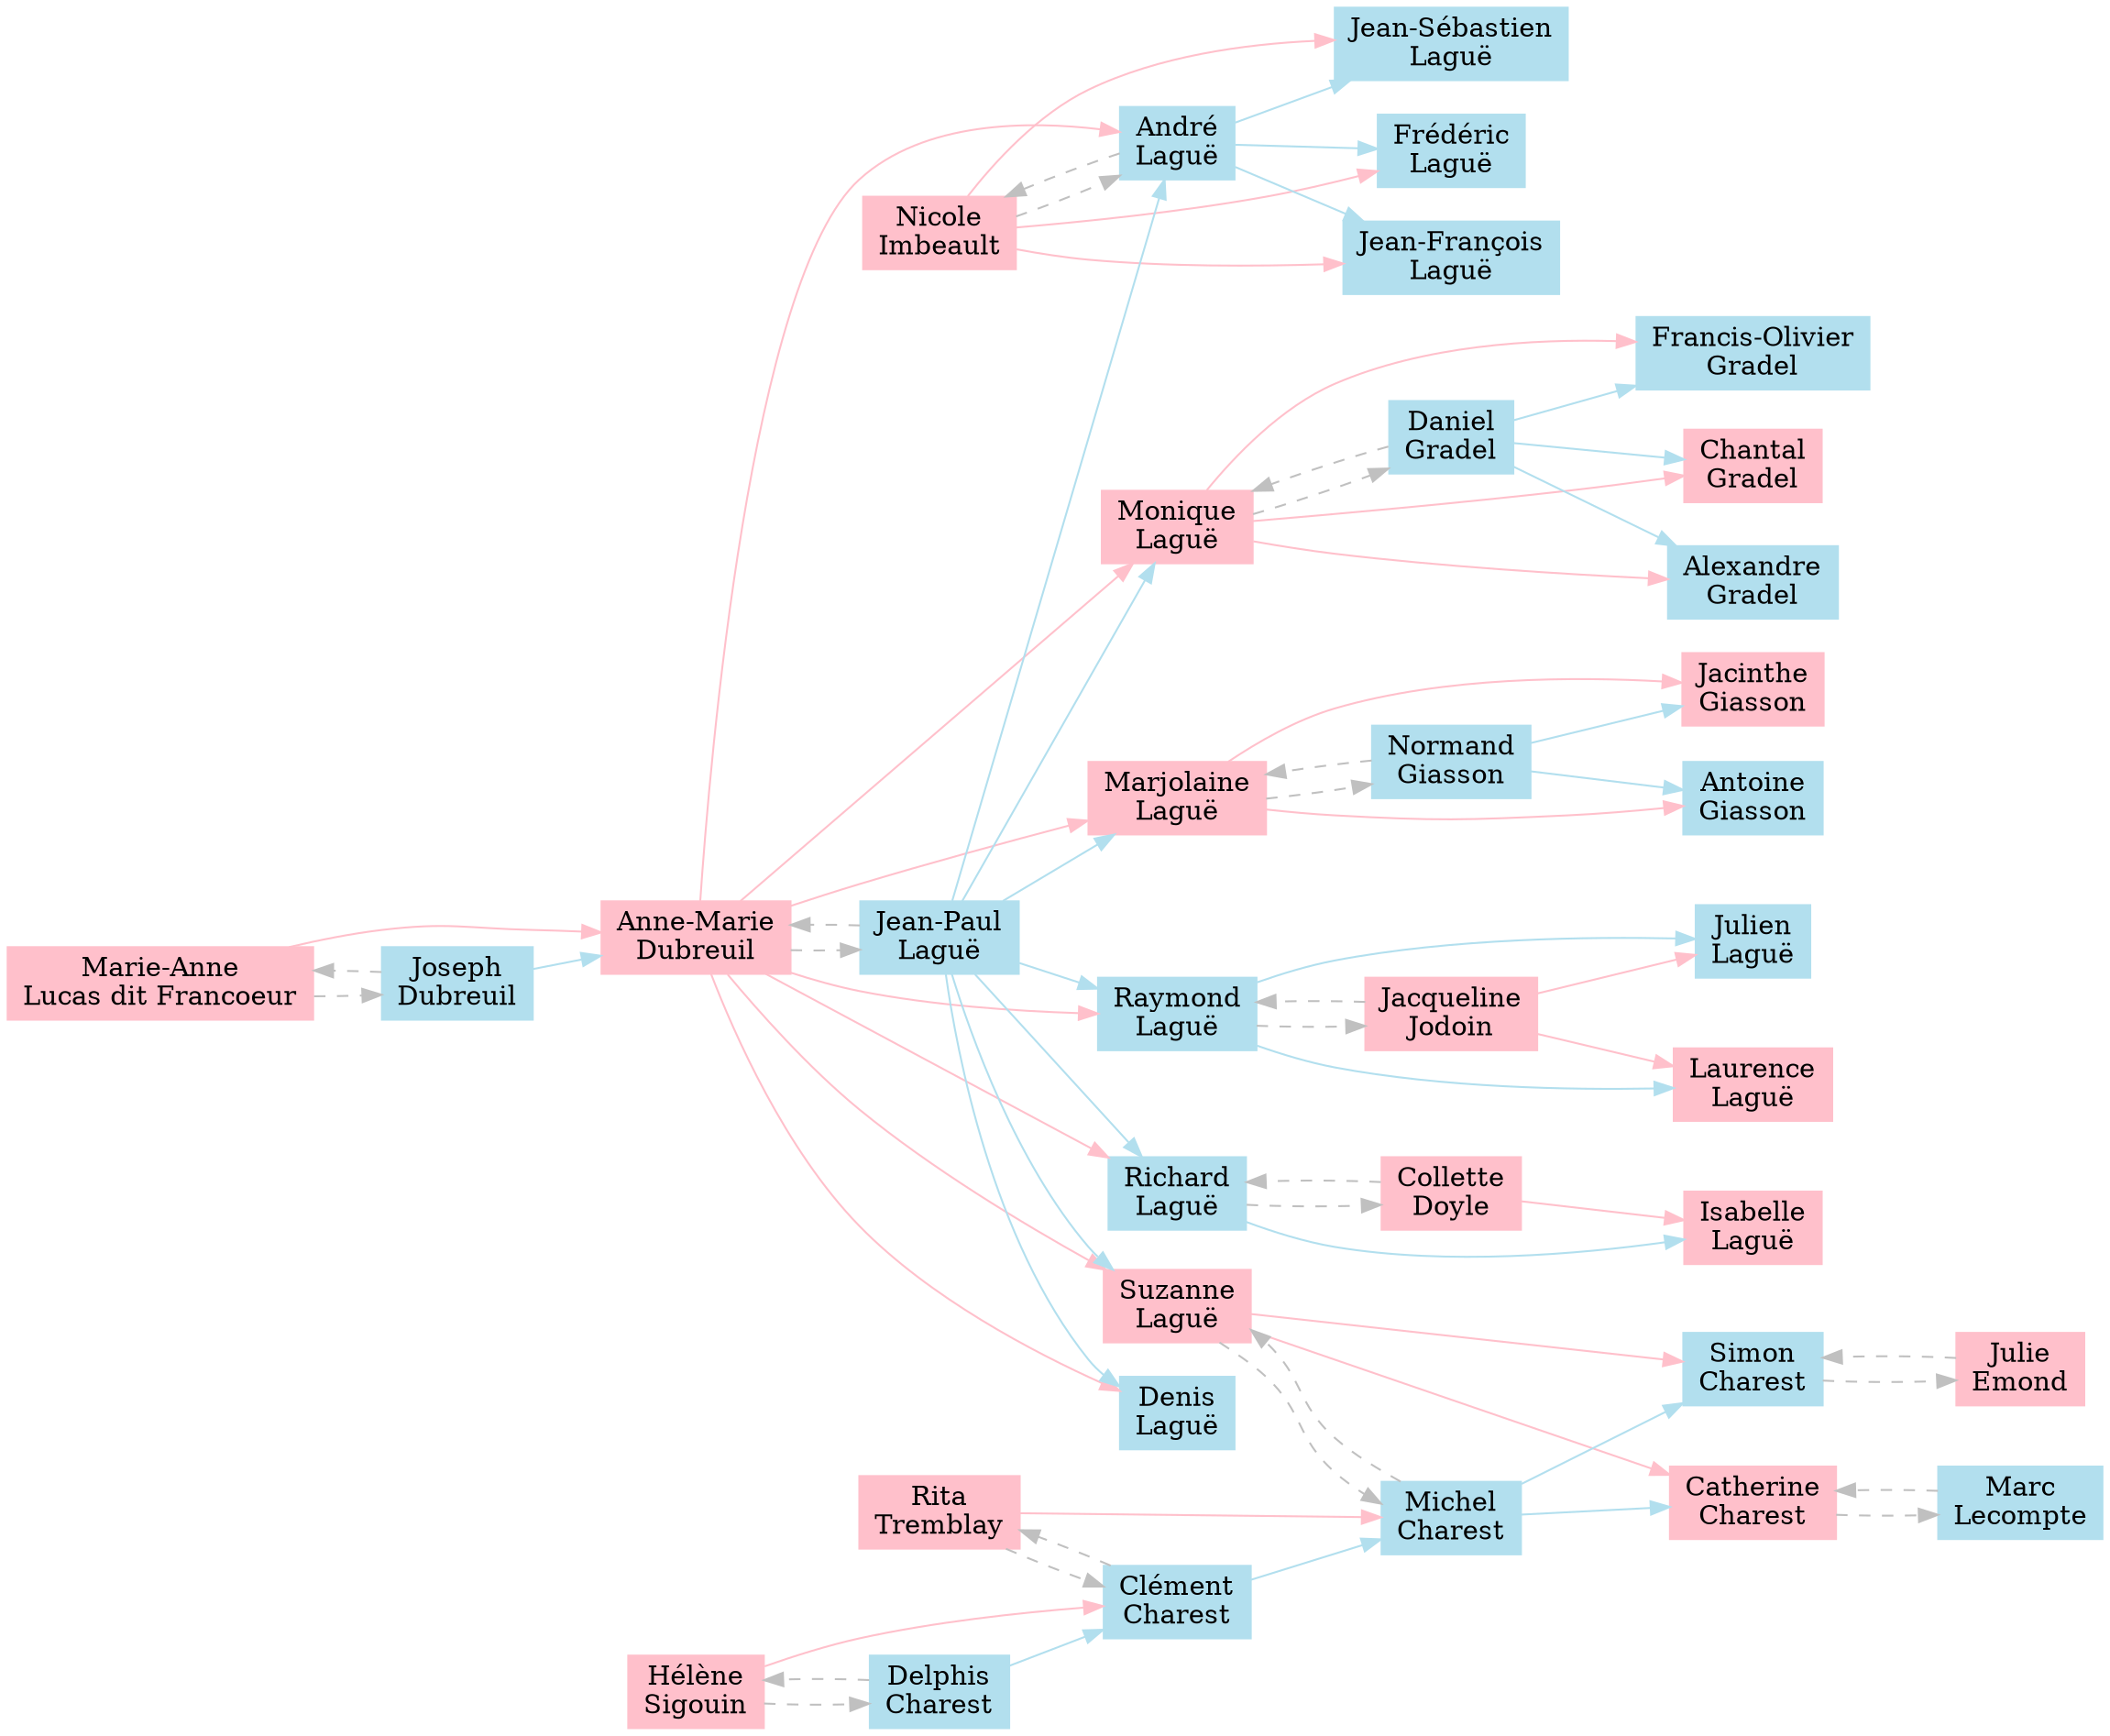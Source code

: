 digraph Genealopy {
	rankdir=LR
	I612 [label="Jean-Sébastien
Laguë" color=lightblue2 shape=box style=filled]
	I606 [label="Nicole
Imbeault" color=pink shape=box style=filled]
	I606 -> I612 [color=pink style=solid]
	I600 [label="André
Laguë" color=lightblue2 shape=box style=filled]
	I600 -> I612 [color=lightblue2 style=solid]
	I613 [label="Frédéric
Laguë" color=lightblue2 shape=box style=filled]
	I606 [label="Nicole
Imbeault" color=pink shape=box style=filled]
	I606 -> I613 [color=pink style=solid]
	I600 [label="André
Laguë" color=lightblue2 shape=box style=filled]
	I600 -> I613 [color=lightblue2 style=solid]
	I614 [label="Jean-François
Laguë" color=lightblue2 shape=box style=filled]
	I606 [label="Nicole
Imbeault" color=pink shape=box style=filled]
	I606 -> I614 [color=pink style=solid]
	I600 [label="André
Laguë" color=lightblue2 shape=box style=filled]
	I600 -> I614 [color=lightblue2 style=solid]
	I20 [label="Francis-Olivier
Gradel" color=lightblue2 shape=box style=filled]
	I19 [label="Monique
Laguë" color=pink shape=box style=filled]
	I19 -> I20 [color=pink style=solid]
	I17 [label="Daniel
Gradel" color=lightblue2 shape=box style=filled]
	I17 -> I20 [color=lightblue2 style=solid]
	I21 [label="Chantal
Gradel" color=pink shape=box style=filled]
	I19 [label="Monique
Laguë" color=pink shape=box style=filled]
	I19 -> I21 [color=pink style=solid]
	I17 [label="Daniel
Gradel" color=lightblue2 shape=box style=filled]
	I17 -> I21 [color=lightblue2 style=solid]
	I22 [label="Alexandre
Gradel" color=lightblue2 shape=box style=filled]
	I19 [label="Monique
Laguë" color=pink shape=box style=filled]
	I19 -> I22 [color=pink style=solid]
	I17 [label="Daniel
Gradel" color=lightblue2 shape=box style=filled]
	I17 -> I22 [color=lightblue2 style=solid]
	I618 [label="Jacinthe
Giasson" color=pink shape=box style=filled]
	I604 [label="Marjolaine
Laguë" color=pink shape=box style=filled]
	I604 -> I618 [color=pink style=solid]
	I611 [label="Normand
Giasson" color=lightblue2 shape=box style=filled]
	I611 -> I618 [color=lightblue2 style=solid]
	I617 [label="Antoine
Giasson" color=lightblue2 shape=box style=filled]
	I604 [label="Marjolaine
Laguë" color=pink shape=box style=filled]
	I604 -> I617 [color=pink style=solid]
	I611 [label="Normand
Giasson" color=lightblue2 shape=box style=filled]
	I611 -> I617 [color=lightblue2 style=solid]
	I608 [label="Julien
Laguë" color=lightblue2 shape=box style=filled]
	I607 [label="Jacqueline
Jodoin" color=pink shape=box style=filled]
	I607 -> I608 [color=pink style=solid]
	I602 [label="Raymond
Laguë" color=lightblue2 shape=box style=filled]
	I602 -> I608 [color=lightblue2 style=solid]
	I609 [label="Laurence
Laguë" color=pink shape=box style=filled]
	I607 [label="Jacqueline
Jodoin" color=pink shape=box style=filled]
	I607 -> I609 [color=pink style=solid]
	I602 [label="Raymond
Laguë" color=lightblue2 shape=box style=filled]
	I602 -> I609 [color=lightblue2 style=solid]
	I616 [label="Isabelle
Laguë" color=pink shape=box style=filled]
	I615 [label="Collette
Doyle" color=pink shape=box style=filled]
	I615 -> I616 [color=pink style=solid]
	I601 [label="Richard
Laguë" color=lightblue2 shape=box style=filled]
	I601 -> I616 [color=lightblue2 style=solid]
	I619 [label="Simon
Charest" color=lightblue2 shape=box style=filled]
	I603 [label="Suzanne
Laguë" color=pink shape=box style=filled]
	I603 -> I619 [color=pink style=solid]
	I610 [label="Michel
Charest" color=lightblue2 shape=box style=filled]
	I610 -> I619 [color=lightblue2 style=solid]
	JE [label="Julie
Emond" color=pink shape=box style=filled]
	JE -> I619 [color=grey style=dashed]
	JE [label="Julie
Emond" color=pink shape=box style=filled]
	I619 [label="Simon
Charest" color=lightblue2 shape=box style=filled]
	I619 -> JE [color=grey style=dashed]
	I620 [label="Catherine
Charest" color=pink shape=box style=filled]
	I603 [label="Suzanne
Laguë" color=pink shape=box style=filled]
	I603 -> I620 [color=pink style=solid]
	I610 [label="Michel
Charest" color=lightblue2 shape=box style=filled]
	I610 -> I620 [color=lightblue2 style=solid]
	ML [label="Marc
Lecompte" color=lightblue2 shape=box style=filled]
	ML -> I620 [color=grey style=dashed]
	ML [label="Marc
Lecompte" color=lightblue2 shape=box style=filled]
	I620 [label="Catherine
Charest" color=pink shape=box style=filled]
	I620 -> ML [color=grey style=dashed]
	I600 [label="André
Laguë" color=lightblue2 shape=box style=filled]
	I110 [label="Anne-Marie
Dubreuil" color=pink shape=box style=filled]
	I110 -> I600 [color=pink style=solid]
	I109 [label="Jean-Paul
Laguë" color=lightblue2 shape=box style=filled]
	I109 -> I600 [color=lightblue2 style=solid]
	I606 [label="Nicole
Imbeault" color=pink shape=box style=filled]
	I606 -> I600 [color=grey style=dashed]
	I606 [label="Nicole
Imbeault" color=pink shape=box style=filled]
	I600 [label="André
Laguë" color=lightblue2 shape=box style=filled]
	I600 -> I606 [color=grey style=dashed]
	I19 [label="Monique
Laguë" color=pink shape=box style=filled]
	I110 [label="Anne-Marie
Dubreuil" color=pink shape=box style=filled]
	I110 -> I19 [color=pink style=solid]
	I109 [label="Jean-Paul
Laguë" color=lightblue2 shape=box style=filled]
	I109 -> I19 [color=lightblue2 style=solid]
	I17 [label="Daniel
Gradel" color=lightblue2 shape=box style=filled]
	I17 -> I19 [color=grey style=dashed]
	I17 [label="Daniel
Gradel" color=lightblue2 shape=box style=filled]
	I19 [label="Monique
Laguë" color=pink shape=box style=filled]
	I19 -> I17 [color=grey style=dashed]
	I601 [label="Richard
Laguë" color=lightblue2 shape=box style=filled]
	I110 [label="Anne-Marie
Dubreuil" color=pink shape=box style=filled]
	I110 -> I601 [color=pink style=solid]
	I109 [label="Jean-Paul
Laguë" color=lightblue2 shape=box style=filled]
	I109 -> I601 [color=lightblue2 style=solid]
	I615 [label="Collette
Doyle" color=pink shape=box style=filled]
	I615 -> I601 [color=grey style=dashed]
	I615 [label="Collette
Doyle" color=pink shape=box style=filled]
	I601 [label="Richard
Laguë" color=lightblue2 shape=box style=filled]
	I601 -> I615 [color=grey style=dashed]
	I603 [label="Suzanne
Laguë" color=pink shape=box style=filled]
	I110 [label="Anne-Marie
Dubreuil" color=pink shape=box style=filled]
	I110 -> I603 [color=pink style=solid]
	I109 [label="Jean-Paul
Laguë" color=lightblue2 shape=box style=filled]
	I109 -> I603 [color=lightblue2 style=solid]
	I610 [label="Michel
Charest" color=lightblue2 shape=box style=filled]
	I610 -> I603 [color=grey style=dashed]
	I610 [label="Michel
Charest" color=lightblue2 shape=box style=filled]
	511415 [label="Rita
Tremblay" color=pink shape=box style=filled]
	511415 -> I610 [color=pink style=solid]
	511416 [label="Clément
Charest" color=lightblue2 shape=box style=filled]
	511416 -> I610 [color=lightblue2 style=solid]
	I603 [label="Suzanne
Laguë" color=pink shape=box style=filled]
	I603 -> I610 [color=grey style=dashed]
	I602 [label="Raymond
Laguë" color=lightblue2 shape=box style=filled]
	I110 [label="Anne-Marie
Dubreuil" color=pink shape=box style=filled]
	I110 -> I602 [color=pink style=solid]
	I109 [label="Jean-Paul
Laguë" color=lightblue2 shape=box style=filled]
	I109 -> I602 [color=lightblue2 style=solid]
	I607 [label="Jacqueline
Jodoin" color=pink shape=box style=filled]
	I607 -> I602 [color=grey style=dashed]
	I607 [label="Jacqueline
Jodoin" color=pink shape=box style=filled]
	I602 [label="Raymond
Laguë" color=lightblue2 shape=box style=filled]
	I602 -> I607 [color=grey style=dashed]
	I604 [label="Marjolaine
Laguë" color=pink shape=box style=filled]
	I110 [label="Anne-Marie
Dubreuil" color=pink shape=box style=filled]
	I110 -> I604 [color=pink style=solid]
	I109 [label="Jean-Paul
Laguë" color=lightblue2 shape=box style=filled]
	I109 -> I604 [color=lightblue2 style=solid]
	I611 [label="Normand
Giasson" color=lightblue2 shape=box style=filled]
	I611 -> I604 [color=grey style=dashed]
	I611 [label="Normand
Giasson" color=lightblue2 shape=box style=filled]
	I604 [label="Marjolaine
Laguë" color=pink shape=box style=filled]
	I604 -> I611 [color=grey style=dashed]
	I605 [label="Denis
Laguë" color=lightblue2 shape=box style=filled]
	I110 [label="Anne-Marie
Dubreuil" color=pink shape=box style=filled]
	I110 -> I605 [color=pink style=solid]
	I109 [label="Jean-Paul
Laguë" color=lightblue2 shape=box style=filled]
	I109 -> I605 [color=lightblue2 style=solid]
	I110 [label="Anne-Marie
Dubreuil" color=pink shape=box style=filled]
	I118 [label="Marie-Anne
Lucas dit Francoeur" color=pink shape=box style=filled]
	I118 -> I110 [color=pink style=solid]
	I117 [label="Joseph
Dubreuil" color=lightblue2 shape=box style=filled]
	I117 -> I110 [color=lightblue2 style=solid]
	I109 [label="Jean-Paul
Laguë" color=lightblue2 shape=box style=filled]
	I109 -> I110 [color=grey style=dashed]
	I109 [label="Jean-Paul
Laguë" color=lightblue2 shape=box style=filled]
	I110 [label="Anne-Marie
Dubreuil" color=pink shape=box style=filled]
	I110 -> I109 [color=grey style=dashed]
	511415 [label="Rita
Tremblay" color=pink shape=box style=filled]
	511416 [label="Clément
Charest" color=lightblue2 shape=box style=filled]
	511416 -> 511415 [color=grey style=dashed]
	511416 [label="Clément
Charest" color=lightblue2 shape=box style=filled]
	511418 [label="Hélène
Sigouin" color=pink shape=box style=filled]
	511418 -> 511416 [color=pink style=solid]
	511417 [label="Delphis
Charest" color=lightblue2 shape=box style=filled]
	511417 -> 511416 [color=lightblue2 style=solid]
	511415 [label="Rita
Tremblay" color=pink shape=box style=filled]
	511415 -> 511416 [color=grey style=dashed]
	I118 [label="Marie-Anne
Lucas dit Francoeur" color=pink shape=box style=filled]
	I117 [label="Joseph
Dubreuil" color=lightblue2 shape=box style=filled]
	I117 -> I118 [color=grey style=dashed]
	I117 [label="Joseph
Dubreuil" color=lightblue2 shape=box style=filled]
	I118 [label="Marie-Anne
Lucas dit Francoeur" color=pink shape=box style=filled]
	I118 -> I117 [color=grey style=dashed]
	511418 [label="Hélène
Sigouin" color=pink shape=box style=filled]
	511417 [label="Delphis
Charest" color=lightblue2 shape=box style=filled]
	511417 -> 511418 [color=grey style=dashed]
	511417 [label="Delphis
Charest" color=lightblue2 shape=box style=filled]
	511418 [label="Hélène
Sigouin" color=pink shape=box style=filled]
	511418 -> 511417 [color=grey style=dashed]
}
